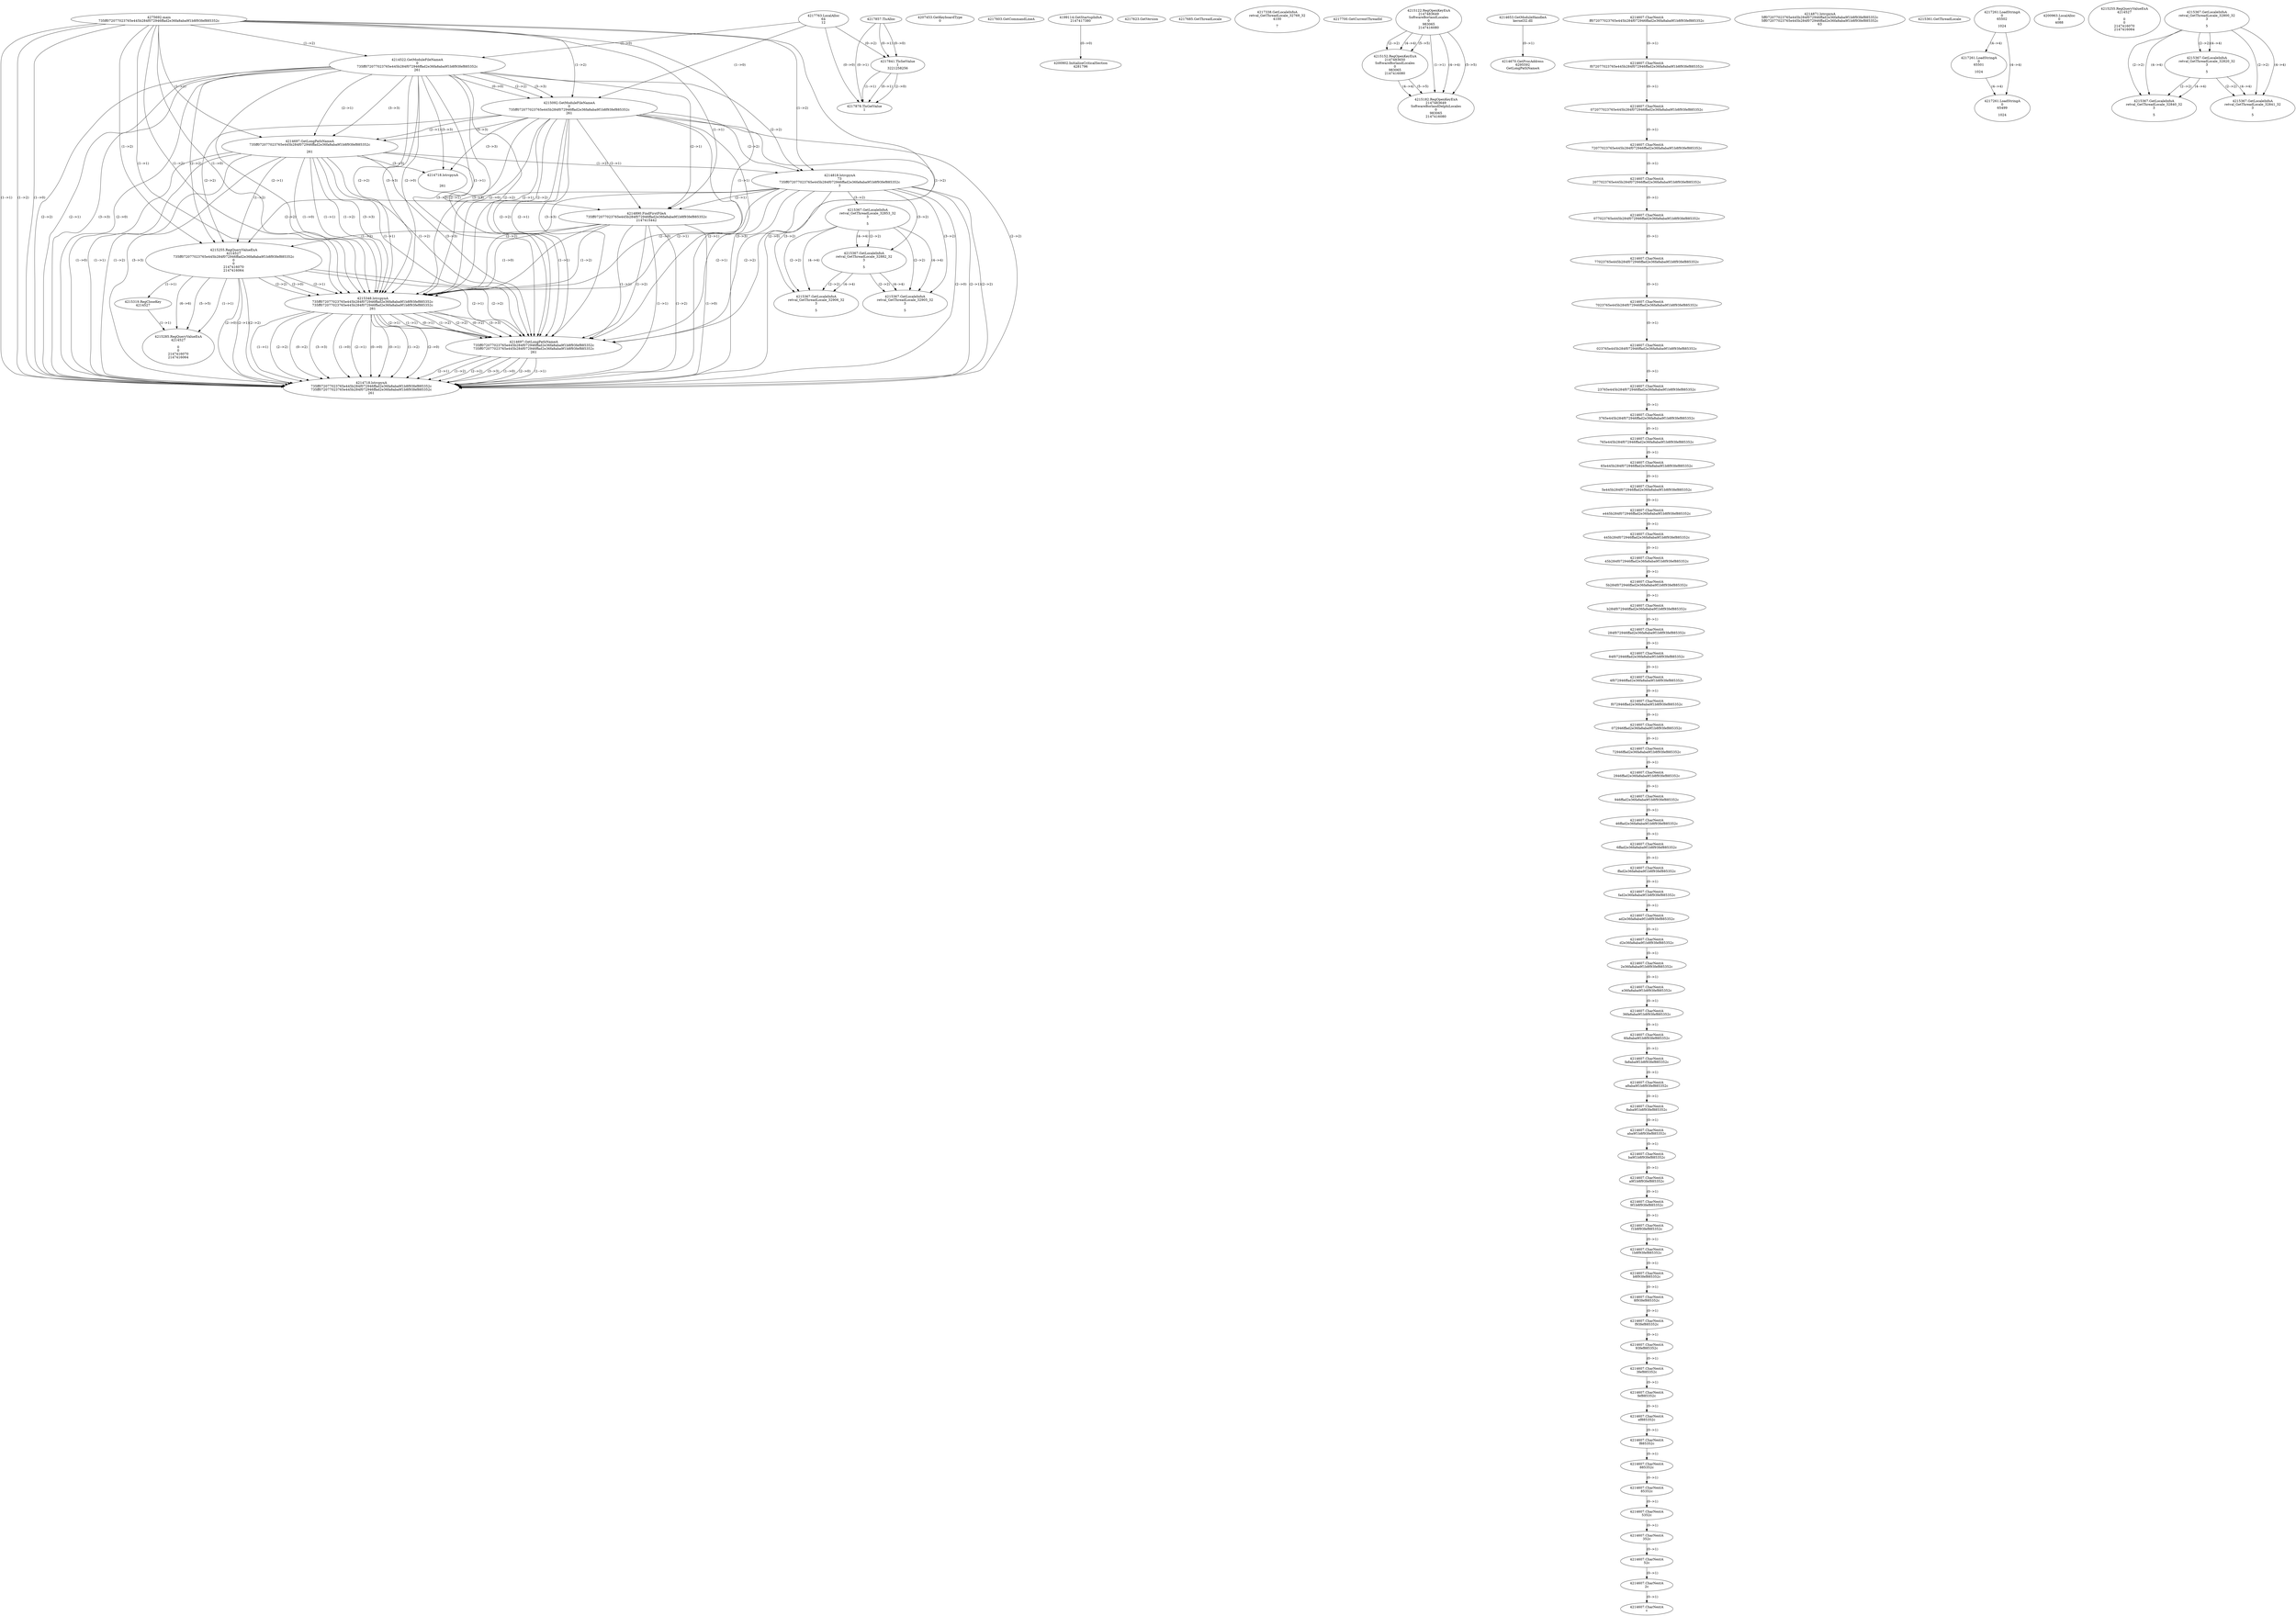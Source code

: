 // Global SCDG with merge call
digraph {
	0 [label="4275692.main
735ff072077023765e445b284f072946ffad2e36fa8aba9f1b8f93fef885352c"]
	1 [label="4217857.TlsAlloc
"]
	2 [label="4217763.LocalAlloc
64
12"]
	3 [label="4217841.TlsSetValue
1
3221258256"]
	1 -> 3 [label="(0-->1)"]
	2 -> 3 [label="(0-->2)"]
	1 -> 3 [label="(0-->0)"]
	4 [label="4217878.TlsGetValue
1"]
	1 -> 4 [label="(0-->1)"]
	3 -> 4 [label="(1-->1)"]
	3 -> 4 [label="(0-->1)"]
	2 -> 4 [label="(0-->0)"]
	3 -> 4 [label="(2-->0)"]
	5 [label="4207453.GetKeyboardType
0"]
	6 [label="4217603.GetCommandLineA
"]
	7 [label="4199114.GetStartupInfoA
2147417380"]
	8 [label="4217623.GetVersion
"]
	9 [label="4217685.GetThreadLocale
"]
	10 [label="4217338.GetLocaleInfoA
retval_GetThreadLocale_32769_32
4100

7"]
	11 [label="4217700.GetCurrentThreadId
"]
	12 [label="4214522.GetModuleFileNameA
0
735ff072077023765e445b284f072946ffad2e36fa8aba9f1b8f93fef885352c
261"]
	0 -> 12 [label="(1-->2)"]
	2 -> 12 [label="(1-->0)"]
	13 [label="4215092.GetModuleFileNameA
0
735ff072077023765e445b284f072946ffad2e36fa8aba9f1b8f93fef885352c
261"]
	0 -> 13 [label="(1-->2)"]
	12 -> 13 [label="(2-->2)"]
	12 -> 13 [label="(3-->3)"]
	2 -> 13 [label="(1-->0)"]
	12 -> 13 [label="(0-->0)"]
	14 [label="4215122.RegOpenKeyExA
2147483649
Software\Borland\Locales
0
983065
2147416080"]
	15 [label="4214653.GetModuleHandleA
kernel32.dll"]
	16 [label="4214670.GetProcAddress
6295592
GetLongPathNameA"]
	15 -> 16 [label="(0-->1)"]
	17 [label="4214697.GetLongPathNameA
735ff072077023765e445b284f072946ffad2e36fa8aba9f1b8f93fef885352c

261"]
	0 -> 17 [label="(1-->1)"]
	12 -> 17 [label="(2-->1)"]
	13 -> 17 [label="(2-->1)"]
	12 -> 17 [label="(3-->3)"]
	13 -> 17 [label="(3-->3)"]
	18 [label="4214818.lstrcpynA
73
735ff072077023765e445b284f072946ffad2e36fa8aba9f1b8f93fef885352c
3"]
	0 -> 18 [label="(1-->2)"]
	12 -> 18 [label="(2-->2)"]
	13 -> 18 [label="(2-->2)"]
	17 -> 18 [label="(1-->2)"]
	19 [label="4214607.CharNextA
ff072077023765e445b284f072946ffad2e36fa8aba9f1b8f93fef885352c"]
	20 [label="4214607.CharNextA
f072077023765e445b284f072946ffad2e36fa8aba9f1b8f93fef885352c"]
	19 -> 20 [label="(0-->1)"]
	21 [label="4214607.CharNextA
072077023765e445b284f072946ffad2e36fa8aba9f1b8f93fef885352c"]
	20 -> 21 [label="(0-->1)"]
	22 [label="4214607.CharNextA
72077023765e445b284f072946ffad2e36fa8aba9f1b8f93fef885352c"]
	21 -> 22 [label="(0-->1)"]
	23 [label="4214607.CharNextA
2077023765e445b284f072946ffad2e36fa8aba9f1b8f93fef885352c"]
	22 -> 23 [label="(0-->1)"]
	24 [label="4214607.CharNextA
077023765e445b284f072946ffad2e36fa8aba9f1b8f93fef885352c"]
	23 -> 24 [label="(0-->1)"]
	25 [label="4214607.CharNextA
77023765e445b284f072946ffad2e36fa8aba9f1b8f93fef885352c"]
	24 -> 25 [label="(0-->1)"]
	26 [label="4214607.CharNextA
7023765e445b284f072946ffad2e36fa8aba9f1b8f93fef885352c"]
	25 -> 26 [label="(0-->1)"]
	27 [label="4214607.CharNextA
023765e445b284f072946ffad2e36fa8aba9f1b8f93fef885352c"]
	26 -> 27 [label="(0-->1)"]
	28 [label="4214607.CharNextA
23765e445b284f072946ffad2e36fa8aba9f1b8f93fef885352c"]
	27 -> 28 [label="(0-->1)"]
	29 [label="4214607.CharNextA
3765e445b284f072946ffad2e36fa8aba9f1b8f93fef885352c"]
	28 -> 29 [label="(0-->1)"]
	30 [label="4214607.CharNextA
765e445b284f072946ffad2e36fa8aba9f1b8f93fef885352c"]
	29 -> 30 [label="(0-->1)"]
	31 [label="4214607.CharNextA
65e445b284f072946ffad2e36fa8aba9f1b8f93fef885352c"]
	30 -> 31 [label="(0-->1)"]
	32 [label="4214607.CharNextA
5e445b284f072946ffad2e36fa8aba9f1b8f93fef885352c"]
	31 -> 32 [label="(0-->1)"]
	33 [label="4214607.CharNextA
e445b284f072946ffad2e36fa8aba9f1b8f93fef885352c"]
	32 -> 33 [label="(0-->1)"]
	34 [label="4214607.CharNextA
445b284f072946ffad2e36fa8aba9f1b8f93fef885352c"]
	33 -> 34 [label="(0-->1)"]
	35 [label="4214607.CharNextA
45b284f072946ffad2e36fa8aba9f1b8f93fef885352c"]
	34 -> 35 [label="(0-->1)"]
	36 [label="4214607.CharNextA
5b284f072946ffad2e36fa8aba9f1b8f93fef885352c"]
	35 -> 36 [label="(0-->1)"]
	37 [label="4214607.CharNextA
b284f072946ffad2e36fa8aba9f1b8f93fef885352c"]
	36 -> 37 [label="(0-->1)"]
	38 [label="4214607.CharNextA
284f072946ffad2e36fa8aba9f1b8f93fef885352c"]
	37 -> 38 [label="(0-->1)"]
	39 [label="4214607.CharNextA
84f072946ffad2e36fa8aba9f1b8f93fef885352c"]
	38 -> 39 [label="(0-->1)"]
	40 [label="4214607.CharNextA
4f072946ffad2e36fa8aba9f1b8f93fef885352c"]
	39 -> 40 [label="(0-->1)"]
	41 [label="4214607.CharNextA
f072946ffad2e36fa8aba9f1b8f93fef885352c"]
	40 -> 41 [label="(0-->1)"]
	42 [label="4214607.CharNextA
072946ffad2e36fa8aba9f1b8f93fef885352c"]
	41 -> 42 [label="(0-->1)"]
	43 [label="4214607.CharNextA
72946ffad2e36fa8aba9f1b8f93fef885352c"]
	42 -> 43 [label="(0-->1)"]
	44 [label="4214607.CharNextA
2946ffad2e36fa8aba9f1b8f93fef885352c"]
	43 -> 44 [label="(0-->1)"]
	45 [label="4214607.CharNextA
946ffad2e36fa8aba9f1b8f93fef885352c"]
	44 -> 45 [label="(0-->1)"]
	46 [label="4214607.CharNextA
46ffad2e36fa8aba9f1b8f93fef885352c"]
	45 -> 46 [label="(0-->1)"]
	47 [label="4214607.CharNextA
6ffad2e36fa8aba9f1b8f93fef885352c"]
	46 -> 47 [label="(0-->1)"]
	48 [label="4214607.CharNextA
ffad2e36fa8aba9f1b8f93fef885352c"]
	47 -> 48 [label="(0-->1)"]
	49 [label="4214607.CharNextA
fad2e36fa8aba9f1b8f93fef885352c"]
	48 -> 49 [label="(0-->1)"]
	50 [label="4214607.CharNextA
ad2e36fa8aba9f1b8f93fef885352c"]
	49 -> 50 [label="(0-->1)"]
	51 [label="4214607.CharNextA
d2e36fa8aba9f1b8f93fef885352c"]
	50 -> 51 [label="(0-->1)"]
	52 [label="4214607.CharNextA
2e36fa8aba9f1b8f93fef885352c"]
	51 -> 52 [label="(0-->1)"]
	53 [label="4214607.CharNextA
e36fa8aba9f1b8f93fef885352c"]
	52 -> 53 [label="(0-->1)"]
	54 [label="4214607.CharNextA
36fa8aba9f1b8f93fef885352c"]
	53 -> 54 [label="(0-->1)"]
	55 [label="4214607.CharNextA
6fa8aba9f1b8f93fef885352c"]
	54 -> 55 [label="(0-->1)"]
	56 [label="4214607.CharNextA
fa8aba9f1b8f93fef885352c"]
	55 -> 56 [label="(0-->1)"]
	57 [label="4214607.CharNextA
a8aba9f1b8f93fef885352c"]
	56 -> 57 [label="(0-->1)"]
	58 [label="4214607.CharNextA
8aba9f1b8f93fef885352c"]
	57 -> 58 [label="(0-->1)"]
	59 [label="4214607.CharNextA
aba9f1b8f93fef885352c"]
	58 -> 59 [label="(0-->1)"]
	60 [label="4214607.CharNextA
ba9f1b8f93fef885352c"]
	59 -> 60 [label="(0-->1)"]
	61 [label="4214607.CharNextA
a9f1b8f93fef885352c"]
	60 -> 61 [label="(0-->1)"]
	62 [label="4214607.CharNextA
9f1b8f93fef885352c"]
	61 -> 62 [label="(0-->1)"]
	63 [label="4214607.CharNextA
f1b8f93fef885352c"]
	62 -> 63 [label="(0-->1)"]
	64 [label="4214607.CharNextA
1b8f93fef885352c"]
	63 -> 64 [label="(0-->1)"]
	65 [label="4214607.CharNextA
b8f93fef885352c"]
	64 -> 65 [label="(0-->1)"]
	66 [label="4214607.CharNextA
8f93fef885352c"]
	65 -> 66 [label="(0-->1)"]
	67 [label="4214607.CharNextA
f93fef885352c"]
	66 -> 67 [label="(0-->1)"]
	68 [label="4214607.CharNextA
93fef885352c"]
	67 -> 68 [label="(0-->1)"]
	69 [label="4214607.CharNextA
3fef885352c"]
	68 -> 69 [label="(0-->1)"]
	70 [label="4214607.CharNextA
fef885352c"]
	69 -> 70 [label="(0-->1)"]
	71 [label="4214607.CharNextA
ef885352c"]
	70 -> 71 [label="(0-->1)"]
	72 [label="4214607.CharNextA
f885352c"]
	71 -> 72 [label="(0-->1)"]
	73 [label="4214607.CharNextA
885352c"]
	72 -> 73 [label="(0-->1)"]
	74 [label="4214607.CharNextA
85352c"]
	73 -> 74 [label="(0-->1)"]
	75 [label="4214607.CharNextA
5352c"]
	74 -> 75 [label="(0-->1)"]
	76 [label="4214607.CharNextA
352c"]
	75 -> 76 [label="(0-->1)"]
	77 [label="4214607.CharNextA
52c"]
	76 -> 77 [label="(0-->1)"]
	78 [label="4214607.CharNextA
2c"]
	77 -> 78 [label="(0-->1)"]
	79 [label="4214607.CharNextA
c"]
	78 -> 79 [label="(0-->1)"]
	80 [label="4214871.lstrcpynA
5ff072077023765e445b284f072946ffad2e36fa8aba9f1b8f93fef885352c
5ff072077023765e445b284f072946ffad2e36fa8aba9f1b8f93fef885352c
63"]
	81 [label="4214890.FindFirstFileA
735ff072077023765e445b284f072946ffad2e36fa8aba9f1b8f93fef885352c
2147415442"]
	0 -> 81 [label="(1-->1)"]
	12 -> 81 [label="(2-->1)"]
	13 -> 81 [label="(2-->1)"]
	17 -> 81 [label="(1-->1)"]
	18 -> 81 [label="(2-->1)"]
	82 [label="4215255.RegQueryValueExA
4214527
735ff072077023765e445b284f072946ffad2e36fa8aba9f1b8f93fef885352c
0
0
2147416070
2147416064"]
	0 -> 82 [label="(1-->2)"]
	12 -> 82 [label="(2-->2)"]
	13 -> 82 [label="(2-->2)"]
	17 -> 82 [label="(1-->2)"]
	18 -> 82 [label="(2-->2)"]
	81 -> 82 [label="(1-->2)"]
	83 [label="4215319.RegCloseKey
4214527"]
	82 -> 83 [label="(1-->1)"]
	84 [label="4215348.lstrcpynA
735ff072077023765e445b284f072946ffad2e36fa8aba9f1b8f93fef885352c
735ff072077023765e445b284f072946ffad2e36fa8aba9f1b8f93fef885352c
261"]
	0 -> 84 [label="(1-->1)"]
	12 -> 84 [label="(2-->1)"]
	13 -> 84 [label="(2-->1)"]
	17 -> 84 [label="(1-->1)"]
	18 -> 84 [label="(2-->1)"]
	81 -> 84 [label="(1-->1)"]
	82 -> 84 [label="(2-->1)"]
	0 -> 84 [label="(1-->2)"]
	12 -> 84 [label="(2-->2)"]
	13 -> 84 [label="(2-->2)"]
	17 -> 84 [label="(1-->2)"]
	18 -> 84 [label="(2-->2)"]
	81 -> 84 [label="(1-->2)"]
	82 -> 84 [label="(2-->2)"]
	12 -> 84 [label="(3-->3)"]
	13 -> 84 [label="(3-->3)"]
	17 -> 84 [label="(3-->3)"]
	0 -> 84 [label="(1-->0)"]
	12 -> 84 [label="(2-->0)"]
	13 -> 84 [label="(2-->0)"]
	17 -> 84 [label="(1-->0)"]
	18 -> 84 [label="(2-->0)"]
	81 -> 84 [label="(1-->0)"]
	82 -> 84 [label="(2-->0)"]
	85 [label="4215361.GetThreadLocale
"]
	86 [label="4215367.GetLocaleInfoA
retval_GetThreadLocale_32853_32
3

5"]
	18 -> 86 [label="(3-->2)"]
	87 [label="4217261.LoadStringA
0
65502

1024"]
	88 [label="4214697.GetLongPathNameA
735ff072077023765e445b284f072946ffad2e36fa8aba9f1b8f93fef885352c
735ff072077023765e445b284f072946ffad2e36fa8aba9f1b8f93fef885352c
261"]
	0 -> 88 [label="(1-->1)"]
	12 -> 88 [label="(2-->1)"]
	13 -> 88 [label="(2-->1)"]
	17 -> 88 [label="(1-->1)"]
	18 -> 88 [label="(2-->1)"]
	81 -> 88 [label="(1-->1)"]
	82 -> 88 [label="(2-->1)"]
	84 -> 88 [label="(1-->1)"]
	84 -> 88 [label="(2-->1)"]
	84 -> 88 [label="(0-->1)"]
	0 -> 88 [label="(1-->2)"]
	12 -> 88 [label="(2-->2)"]
	13 -> 88 [label="(2-->2)"]
	17 -> 88 [label="(1-->2)"]
	18 -> 88 [label="(2-->2)"]
	81 -> 88 [label="(1-->2)"]
	82 -> 88 [label="(2-->2)"]
	84 -> 88 [label="(1-->2)"]
	84 -> 88 [label="(2-->2)"]
	84 -> 88 [label="(0-->2)"]
	12 -> 88 [label="(3-->3)"]
	13 -> 88 [label="(3-->3)"]
	17 -> 88 [label="(3-->3)"]
	84 -> 88 [label="(3-->3)"]
	89 [label="4214718.lstrcpynA
735ff072077023765e445b284f072946ffad2e36fa8aba9f1b8f93fef885352c
735ff072077023765e445b284f072946ffad2e36fa8aba9f1b8f93fef885352c
261"]
	0 -> 89 [label="(1-->1)"]
	12 -> 89 [label="(2-->1)"]
	13 -> 89 [label="(2-->1)"]
	17 -> 89 [label="(1-->1)"]
	18 -> 89 [label="(2-->1)"]
	81 -> 89 [label="(1-->1)"]
	82 -> 89 [label="(2-->1)"]
	84 -> 89 [label="(1-->1)"]
	84 -> 89 [label="(2-->1)"]
	84 -> 89 [label="(0-->1)"]
	88 -> 89 [label="(1-->1)"]
	88 -> 89 [label="(2-->1)"]
	0 -> 89 [label="(1-->2)"]
	12 -> 89 [label="(2-->2)"]
	13 -> 89 [label="(2-->2)"]
	17 -> 89 [label="(1-->2)"]
	18 -> 89 [label="(2-->2)"]
	81 -> 89 [label="(1-->2)"]
	82 -> 89 [label="(2-->2)"]
	84 -> 89 [label="(1-->2)"]
	84 -> 89 [label="(2-->2)"]
	84 -> 89 [label="(0-->2)"]
	88 -> 89 [label="(1-->2)"]
	88 -> 89 [label="(2-->2)"]
	12 -> 89 [label="(3-->3)"]
	13 -> 89 [label="(3-->3)"]
	17 -> 89 [label="(3-->3)"]
	84 -> 89 [label="(3-->3)"]
	88 -> 89 [label="(3-->3)"]
	0 -> 89 [label="(1-->0)"]
	12 -> 89 [label="(2-->0)"]
	13 -> 89 [label="(2-->0)"]
	17 -> 89 [label="(1-->0)"]
	18 -> 89 [label="(2-->0)"]
	81 -> 89 [label="(1-->0)"]
	82 -> 89 [label="(2-->0)"]
	84 -> 89 [label="(1-->0)"]
	84 -> 89 [label="(2-->0)"]
	84 -> 89 [label="(0-->0)"]
	88 -> 89 [label="(1-->0)"]
	88 -> 89 [label="(2-->0)"]
	90 [label="4215367.GetLocaleInfoA
retval_GetThreadLocale_32882_32
3

5"]
	18 -> 90 [label="(3-->2)"]
	86 -> 90 [label="(2-->2)"]
	86 -> 90 [label="(4-->4)"]
	91 [label="4217261.LoadStringA
0
65501

1024"]
	87 -> 91 [label="(4-->4)"]
	92 [label="4215152.RegOpenKeyExA
2147483650
Software\Borland\Locales
0
983065
2147416080"]
	14 -> 92 [label="(2-->2)"]
	14 -> 92 [label="(4-->4)"]
	14 -> 92 [label="(5-->5)"]
	93 [label="4215285.RegQueryValueExA
4214527

0
0
2147416070
2147416064"]
	82 -> 93 [label="(1-->1)"]
	83 -> 93 [label="(1-->1)"]
	82 -> 93 [label="(5-->5)"]
	82 -> 93 [label="(6-->6)"]
	94 [label="4215367.GetLocaleInfoA
retval_GetThreadLocale_32905_32
3

5"]
	18 -> 94 [label="(3-->2)"]
	86 -> 94 [label="(2-->2)"]
	90 -> 94 [label="(2-->2)"]
	86 -> 94 [label="(4-->4)"]
	90 -> 94 [label="(4-->4)"]
	95 [label="4217261.LoadStringA
0
65499

1024"]
	87 -> 95 [label="(4-->4)"]
	91 -> 95 [label="(4-->4)"]
	96 [label="4200902.InitializeCriticalSection
4281796"]
	7 -> 96 [label="(0-->0)"]
	97 [label="4200963.LocalAlloc
0
4088"]
	98 [label="4215367.GetLocaleInfoA
retval_GetThreadLocale_32906_32
3

5"]
	18 -> 98 [label="(3-->2)"]
	86 -> 98 [label="(2-->2)"]
	90 -> 98 [label="(2-->2)"]
	86 -> 98 [label="(4-->4)"]
	90 -> 98 [label="(4-->4)"]
	99 [label="4214718.lstrcpynA


261"]
	12 -> 99 [label="(3-->3)"]
	13 -> 99 [label="(3-->3)"]
	17 -> 99 [label="(3-->3)"]
	100 [label="4215255.RegQueryValueExA
4214527

0
0
2147416070
2147416064"]
	101 [label="4215367.GetLocaleInfoA
retval_GetThreadLocale_32800_32
3

5"]
	102 [label="4215367.GetLocaleInfoA
retval_GetThreadLocale_32820_32
3

5"]
	101 -> 102 [label="(2-->2)"]
	101 -> 102 [label="(4-->4)"]
	103 [label="4215367.GetLocaleInfoA
retval_GetThreadLocale_32840_32
3

5"]
	101 -> 103 [label="(2-->2)"]
	102 -> 103 [label="(2-->2)"]
	101 -> 103 [label="(4-->4)"]
	102 -> 103 [label="(4-->4)"]
	104 [label="4215367.GetLocaleInfoA
retval_GetThreadLocale_32841_32
3

5"]
	101 -> 104 [label="(2-->2)"]
	102 -> 104 [label="(2-->2)"]
	101 -> 104 [label="(4-->4)"]
	102 -> 104 [label="(4-->4)"]
	105 [label="4215182.RegOpenKeyExA
2147483649
Software\Borland\Delphi\Locales
0
983065
2147416080"]
	14 -> 105 [label="(1-->1)"]
	14 -> 105 [label="(4-->4)"]
	92 -> 105 [label="(4-->4)"]
	14 -> 105 [label="(5-->5)"]
	92 -> 105 [label="(5-->5)"]
}
